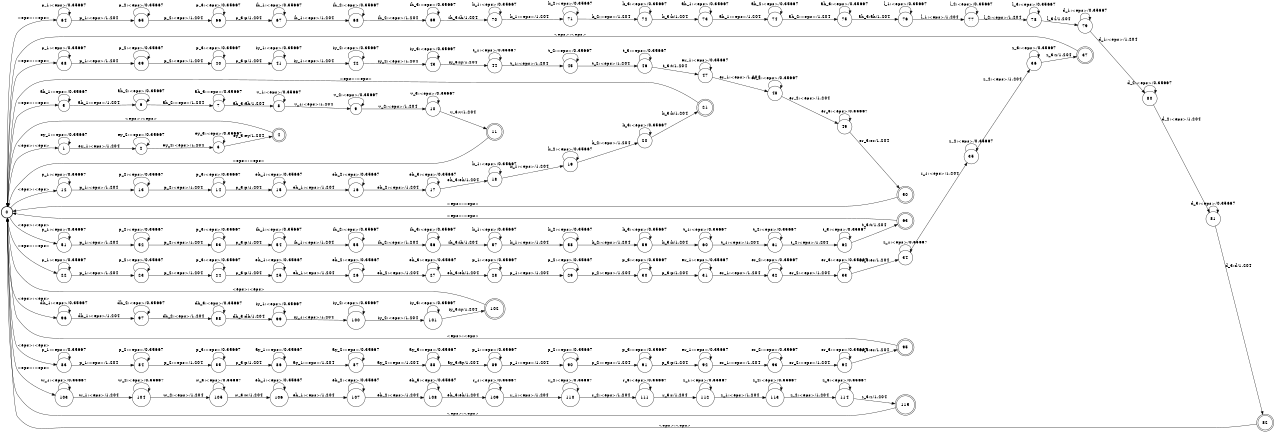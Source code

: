 digraph FST {
rankdir = LR;
size = "8.5,11";
center = 1;
orientation = Portrait;
ranksep = "0.4";
nodesep = "0.25";
0 [label = "0", shape = circle, style = bold, fontsize = 14]
	0 -> 1 [label = "<eps>:<eps>", fontsize = 14];
	0 -> 5 [label = "<eps>:<eps>", fontsize = 14];
	0 -> 12 [label = "<eps>:<eps>", fontsize = 14];
	0 -> 22 [label = "<eps>:<eps>", fontsize = 14];
	0 -> 38 [label = "<eps>:<eps>", fontsize = 14];
	0 -> 51 [label = "<eps>:<eps>", fontsize = 14];
	0 -> 64 [label = "<eps>:<eps>", fontsize = 14];
	0 -> 83 [label = "<eps>:<eps>", fontsize = 14];
	0 -> 96 [label = "<eps>:<eps>", fontsize = 14];
	0 -> 103 [label = "<eps>:<eps>", fontsize = 14];
1 [label = "1", shape = circle, style = solid, fontsize = 14]
	1 -> 1 [label = "ey_1:<eps>/0.35667", fontsize = 14];
	1 -> 2 [label = "ey_1:<eps>/1.204", fontsize = 14];
2 [label = "2", shape = circle, style = solid, fontsize = 14]
	2 -> 2 [label = "ey_2:<eps>/0.35667", fontsize = 14];
	2 -> 3 [label = "ey_2:<eps>/1.204", fontsize = 14];
3 [label = "3", shape = circle, style = solid, fontsize = 14]
	3 -> 3 [label = "ey_3:<eps>/0.35667", fontsize = 14];
	3 -> 4 [label = "ey_3:ey/1.204", fontsize = 14];
4 [label = "4", shape = doublecircle, style = solid, fontsize = 14]
	4 -> 0 [label = "<eps>:<eps>", fontsize = 14];
5 [label = "5", shape = circle, style = solid, fontsize = 14]
	5 -> 5 [label = "ah_1:<eps>/0.35667", fontsize = 14];
	5 -> 6 [label = "ah_1:<eps>/1.204", fontsize = 14];
6 [label = "6", shape = circle, style = solid, fontsize = 14]
	6 -> 6 [label = "ah_2:<eps>/0.35667", fontsize = 14];
	6 -> 7 [label = "ah_2:<eps>/1.204", fontsize = 14];
7 [label = "7", shape = circle, style = solid, fontsize = 14]
	7 -> 7 [label = "ah_3:<eps>/0.35667", fontsize = 14];
	7 -> 8 [label = "ah_3:ah/1.204", fontsize = 14];
8 [label = "8", shape = circle, style = solid, fontsize = 14]
	8 -> 8 [label = "v_1:<eps>/0.35667", fontsize = 14];
	8 -> 9 [label = "v_1:<eps>/1.204", fontsize = 14];
9 [label = "9", shape = circle, style = solid, fontsize = 14]
	9 -> 9 [label = "v_2:<eps>/0.35667", fontsize = 14];
	9 -> 10 [label = "v_2:<eps>/1.204", fontsize = 14];
10 [label = "10", shape = circle, style = solid, fontsize = 14]
	10 -> 10 [label = "v_3:<eps>/0.35667", fontsize = 14];
	10 -> 11 [label = "v_3:v/1.204", fontsize = 14];
11 [label = "11", shape = doublecircle, style = solid, fontsize = 14]
	11 -> 0 [label = "<eps>:<eps>", fontsize = 14];
12 [label = "12", shape = circle, style = solid, fontsize = 14]
	12 -> 12 [label = "p_1:<eps>/0.35667", fontsize = 14];
	12 -> 13 [label = "p_1:<eps>/1.204", fontsize = 14];
13 [label = "13", shape = circle, style = solid, fontsize = 14]
	13 -> 13 [label = "p_2:<eps>/0.35667", fontsize = 14];
	13 -> 14 [label = "p_2:<eps>/1.204", fontsize = 14];
14 [label = "14", shape = circle, style = solid, fontsize = 14]
	14 -> 14 [label = "p_3:<eps>/0.35667", fontsize = 14];
	14 -> 15 [label = "p_3:p/1.204", fontsize = 14];
15 [label = "15", shape = circle, style = solid, fontsize = 14]
	15 -> 15 [label = "eh_1:<eps>/0.35667", fontsize = 14];
	15 -> 16 [label = "eh_1:<eps>/1.204", fontsize = 14];
16 [label = "16", shape = circle, style = solid, fontsize = 14]
	16 -> 16 [label = "eh_2:<eps>/0.35667", fontsize = 14];
	16 -> 17 [label = "eh_2:<eps>/1.204", fontsize = 14];
17 [label = "17", shape = circle, style = solid, fontsize = 14]
	17 -> 17 [label = "eh_3:<eps>/0.35667", fontsize = 14];
	17 -> 18 [label = "eh_3:eh/1.204", fontsize = 14];
18 [label = "18", shape = circle, style = solid, fontsize = 14]
	18 -> 18 [label = "k_1:<eps>/0.35667", fontsize = 14];
	18 -> 19 [label = "k_1:<eps>/1.204", fontsize = 14];
19 [label = "19", shape = circle, style = solid, fontsize = 14]
	19 -> 19 [label = "k_2:<eps>/0.35667", fontsize = 14];
	19 -> 20 [label = "k_2:<eps>/1.204", fontsize = 14];
20 [label = "20", shape = circle, style = solid, fontsize = 14]
	20 -> 20 [label = "k_3:<eps>/0.35667", fontsize = 14];
	20 -> 21 [label = "k_3:k/1.204", fontsize = 14];
21 [label = "21", shape = doublecircle, style = solid, fontsize = 14]
	21 -> 0 [label = "<eps>:<eps>", fontsize = 14];
22 [label = "22", shape = circle, style = solid, fontsize = 14]
	22 -> 22 [label = "p_1:<eps>/0.35667", fontsize = 14];
	22 -> 23 [label = "p_1:<eps>/1.204", fontsize = 14];
23 [label = "23", shape = circle, style = solid, fontsize = 14]
	23 -> 23 [label = "p_2:<eps>/0.35667", fontsize = 14];
	23 -> 24 [label = "p_2:<eps>/1.204", fontsize = 14];
24 [label = "24", shape = circle, style = solid, fontsize = 14]
	24 -> 24 [label = "p_3:<eps>/0.35667", fontsize = 14];
	24 -> 25 [label = "p_3:p/1.204", fontsize = 14];
25 [label = "25", shape = circle, style = solid, fontsize = 14]
	25 -> 25 [label = "eh_1:<eps>/0.35667", fontsize = 14];
	25 -> 26 [label = "eh_1:<eps>/1.204", fontsize = 14];
26 [label = "26", shape = circle, style = solid, fontsize = 14]
	26 -> 26 [label = "eh_2:<eps>/0.35667", fontsize = 14];
	26 -> 27 [label = "eh_2:<eps>/1.204", fontsize = 14];
27 [label = "27", shape = circle, style = solid, fontsize = 14]
	27 -> 27 [label = "eh_3:<eps>/0.35667", fontsize = 14];
	27 -> 28 [label = "eh_3:eh/1.204", fontsize = 14];
28 [label = "28", shape = circle, style = solid, fontsize = 14]
	28 -> 28 [label = "p_1:<eps>/0.35667", fontsize = 14];
	28 -> 29 [label = "p_1:<eps>/1.204", fontsize = 14];
29 [label = "29", shape = circle, style = solid, fontsize = 14]
	29 -> 29 [label = "p_2:<eps>/0.35667", fontsize = 14];
	29 -> 30 [label = "p_2:<eps>/1.204", fontsize = 14];
30 [label = "30", shape = circle, style = solid, fontsize = 14]
	30 -> 30 [label = "p_3:<eps>/0.35667", fontsize = 14];
	30 -> 31 [label = "p_3:p/1.204", fontsize = 14];
31 [label = "31", shape = circle, style = solid, fontsize = 14]
	31 -> 31 [label = "er_1:<eps>/0.35667", fontsize = 14];
	31 -> 32 [label = "er_1:<eps>/1.204", fontsize = 14];
32 [label = "32", shape = circle, style = solid, fontsize = 14]
	32 -> 32 [label = "er_2:<eps>/0.35667", fontsize = 14];
	32 -> 33 [label = "er_2:<eps>/1.204", fontsize = 14];
33 [label = "33", shape = circle, style = solid, fontsize = 14]
	33 -> 33 [label = "er_3:<eps>/0.35667", fontsize = 14];
	33 -> 34 [label = "er_3:er/1.204", fontsize = 14];
34 [label = "34", shape = circle, style = solid, fontsize = 14]
	34 -> 34 [label = "z_1:<eps>/0.35667", fontsize = 14];
	34 -> 35 [label = "z_1:<eps>/1.204", fontsize = 14];
35 [label = "35", shape = circle, style = solid, fontsize = 14]
	35 -> 35 [label = "z_2:<eps>/0.35667", fontsize = 14];
	35 -> 36 [label = "z_2:<eps>/1.204", fontsize = 14];
36 [label = "36", shape = circle, style = solid, fontsize = 14]
	36 -> 36 [label = "z_3:<eps>/0.35667", fontsize = 14];
	36 -> 37 [label = "z_3:z/1.204", fontsize = 14];
37 [label = "37", shape = doublecircle, style = solid, fontsize = 14]
	37 -> 0 [label = "<eps>:<eps>", fontsize = 14];
38 [label = "38", shape = circle, style = solid, fontsize = 14]
	38 -> 38 [label = "p_1:<eps>/0.35667", fontsize = 14];
	38 -> 39 [label = "p_1:<eps>/1.204", fontsize = 14];
39 [label = "39", shape = circle, style = solid, fontsize = 14]
	39 -> 39 [label = "p_2:<eps>/0.35667", fontsize = 14];
	39 -> 40 [label = "p_2:<eps>/1.204", fontsize = 14];
40 [label = "40", shape = circle, style = solid, fontsize = 14]
	40 -> 40 [label = "p_3:<eps>/0.35667", fontsize = 14];
	40 -> 41 [label = "p_3:p/1.204", fontsize = 14];
41 [label = "41", shape = circle, style = solid, fontsize = 14]
	41 -> 41 [label = "iy_1:<eps>/0.35667", fontsize = 14];
	41 -> 42 [label = "iy_1:<eps>/1.204", fontsize = 14];
42 [label = "42", shape = circle, style = solid, fontsize = 14]
	42 -> 42 [label = "iy_2:<eps>/0.35667", fontsize = 14];
	42 -> 43 [label = "iy_2:<eps>/1.204", fontsize = 14];
43 [label = "43", shape = circle, style = solid, fontsize = 14]
	43 -> 43 [label = "iy_3:<eps>/0.35667", fontsize = 14];
	43 -> 44 [label = "iy_3:iy/1.204", fontsize = 14];
44 [label = "44", shape = circle, style = solid, fontsize = 14]
	44 -> 44 [label = "t_1:<eps>/0.35667", fontsize = 14];
	44 -> 45 [label = "t_1:<eps>/1.204", fontsize = 14];
45 [label = "45", shape = circle, style = solid, fontsize = 14]
	45 -> 45 [label = "t_2:<eps>/0.35667", fontsize = 14];
	45 -> 46 [label = "t_2:<eps>/1.204", fontsize = 14];
46 [label = "46", shape = circle, style = solid, fontsize = 14]
	46 -> 46 [label = "t_3:<eps>/0.35667", fontsize = 14];
	46 -> 47 [label = "t_3:t/1.204", fontsize = 14];
47 [label = "47", shape = circle, style = solid, fontsize = 14]
	47 -> 47 [label = "er_1:<eps>/0.35667", fontsize = 14];
	47 -> 48 [label = "er_1:<eps>/1.204", fontsize = 14];
48 [label = "48", shape = circle, style = solid, fontsize = 14]
	48 -> 48 [label = "er_2:<eps>/0.35667", fontsize = 14];
	48 -> 49 [label = "er_2:<eps>/1.204", fontsize = 14];
49 [label = "49", shape = circle, style = solid, fontsize = 14]
	49 -> 49 [label = "er_3:<eps>/0.35667", fontsize = 14];
	49 -> 50 [label = "er_3:er/1.204", fontsize = 14];
50 [label = "50", shape = doublecircle, style = solid, fontsize = 14]
	50 -> 0 [label = "<eps>:<eps>", fontsize = 14];
51 [label = "51", shape = circle, style = solid, fontsize = 14]
	51 -> 51 [label = "p_1:<eps>/0.35667", fontsize = 14];
	51 -> 52 [label = "p_1:<eps>/1.204", fontsize = 14];
52 [label = "52", shape = circle, style = solid, fontsize = 14]
	52 -> 52 [label = "p_2:<eps>/0.35667", fontsize = 14];
	52 -> 53 [label = "p_2:<eps>/1.204", fontsize = 14];
53 [label = "53", shape = circle, style = solid, fontsize = 14]
	53 -> 53 [label = "p_3:<eps>/0.35667", fontsize = 14];
	53 -> 54 [label = "p_3:p/1.204", fontsize = 14];
54 [label = "54", shape = circle, style = solid, fontsize = 14]
	54 -> 54 [label = "ih_1:<eps>/0.35667", fontsize = 14];
	54 -> 55 [label = "ih_1:<eps>/1.204", fontsize = 14];
55 [label = "55", shape = circle, style = solid, fontsize = 14]
	55 -> 55 [label = "ih_2:<eps>/0.35667", fontsize = 14];
	55 -> 56 [label = "ih_2:<eps>/1.204", fontsize = 14];
56 [label = "56", shape = circle, style = solid, fontsize = 14]
	56 -> 56 [label = "ih_3:<eps>/0.35667", fontsize = 14];
	56 -> 57 [label = "ih_3:ih/1.204", fontsize = 14];
57 [label = "57", shape = circle, style = solid, fontsize = 14]
	57 -> 57 [label = "k_1:<eps>/0.35667", fontsize = 14];
	57 -> 58 [label = "k_1:<eps>/1.204", fontsize = 14];
58 [label = "58", shape = circle, style = solid, fontsize = 14]
	58 -> 58 [label = "k_2:<eps>/0.35667", fontsize = 14];
	58 -> 59 [label = "k_2:<eps>/1.204", fontsize = 14];
59 [label = "59", shape = circle, style = solid, fontsize = 14]
	59 -> 59 [label = "k_3:<eps>/0.35667", fontsize = 14];
	59 -> 60 [label = "k_3:k/1.204", fontsize = 14];
60 [label = "60", shape = circle, style = solid, fontsize = 14]
	60 -> 60 [label = "t_1:<eps>/0.35667", fontsize = 14];
	60 -> 61 [label = "t_1:<eps>/1.204", fontsize = 14];
61 [label = "61", shape = circle, style = solid, fontsize = 14]
	61 -> 61 [label = "t_2:<eps>/0.35667", fontsize = 14];
	61 -> 62 [label = "t_2:<eps>/1.204", fontsize = 14];
62 [label = "62", shape = circle, style = solid, fontsize = 14]
	62 -> 62 [label = "t_3:<eps>/0.35667", fontsize = 14];
	62 -> 63 [label = "t_3:t/1.204", fontsize = 14];
63 [label = "63", shape = doublecircle, style = solid, fontsize = 14]
	63 -> 0 [label = "<eps>:<eps>", fontsize = 14];
64 [label = "64", shape = circle, style = solid, fontsize = 14]
	64 -> 64 [label = "p_1:<eps>/0.35667", fontsize = 14];
	64 -> 65 [label = "p_1:<eps>/1.204", fontsize = 14];
65 [label = "65", shape = circle, style = solid, fontsize = 14]
	65 -> 65 [label = "p_2:<eps>/0.35667", fontsize = 14];
	65 -> 66 [label = "p_2:<eps>/1.204", fontsize = 14];
66 [label = "66", shape = circle, style = solid, fontsize = 14]
	66 -> 66 [label = "p_3:<eps>/0.35667", fontsize = 14];
	66 -> 67 [label = "p_3:p/1.204", fontsize = 14];
67 [label = "67", shape = circle, style = solid, fontsize = 14]
	67 -> 67 [label = "ih_1:<eps>/0.35667", fontsize = 14];
	67 -> 68 [label = "ih_1:<eps>/1.204", fontsize = 14];
68 [label = "68", shape = circle, style = solid, fontsize = 14]
	68 -> 68 [label = "ih_2:<eps>/0.35667", fontsize = 14];
	68 -> 69 [label = "ih_2:<eps>/1.204", fontsize = 14];
69 [label = "69", shape = circle, style = solid, fontsize = 14]
	69 -> 69 [label = "ih_3:<eps>/0.35667", fontsize = 14];
	69 -> 70 [label = "ih_3:ih/1.204", fontsize = 14];
70 [label = "70", shape = circle, style = solid, fontsize = 14]
	70 -> 70 [label = "k_1:<eps>/0.35667", fontsize = 14];
	70 -> 71 [label = "k_1:<eps>/1.204", fontsize = 14];
71 [label = "71", shape = circle, style = solid, fontsize = 14]
	71 -> 71 [label = "k_2:<eps>/0.35667", fontsize = 14];
	71 -> 72 [label = "k_2:<eps>/1.204", fontsize = 14];
72 [label = "72", shape = circle, style = solid, fontsize = 14]
	72 -> 72 [label = "k_3:<eps>/0.35667", fontsize = 14];
	72 -> 73 [label = "k_3:k/1.204", fontsize = 14];
73 [label = "73", shape = circle, style = solid, fontsize = 14]
	73 -> 73 [label = "ah_1:<eps>/0.35667", fontsize = 14];
	73 -> 74 [label = "ah_1:<eps>/1.204", fontsize = 14];
74 [label = "74", shape = circle, style = solid, fontsize = 14]
	74 -> 74 [label = "ah_2:<eps>/0.35667", fontsize = 14];
	74 -> 75 [label = "ah_2:<eps>/1.204", fontsize = 14];
75 [label = "75", shape = circle, style = solid, fontsize = 14]
	75 -> 75 [label = "ah_3:<eps>/0.35667", fontsize = 14];
	75 -> 76 [label = "ah_3:ah/1.204", fontsize = 14];
76 [label = "76", shape = circle, style = solid, fontsize = 14]
	76 -> 76 [label = "l_1:<eps>/0.35667", fontsize = 14];
	76 -> 77 [label = "l_1:<eps>/1.204", fontsize = 14];
77 [label = "77", shape = circle, style = solid, fontsize = 14]
	77 -> 77 [label = "l_2:<eps>/0.35667", fontsize = 14];
	77 -> 78 [label = "l_2:<eps>/1.204", fontsize = 14];
78 [label = "78", shape = circle, style = solid, fontsize = 14]
	78 -> 78 [label = "l_3:<eps>/0.35667", fontsize = 14];
	78 -> 79 [label = "l_3:l/1.204", fontsize = 14];
79 [label = "79", shape = circle, style = solid, fontsize = 14]
	79 -> 79 [label = "d_1:<eps>/0.35667", fontsize = 14];
	79 -> 80 [label = "d_1:<eps>/1.204", fontsize = 14];
80 [label = "80", shape = circle, style = solid, fontsize = 14]
	80 -> 80 [label = "d_2:<eps>/0.35667", fontsize = 14];
	80 -> 81 [label = "d_2:<eps>/1.204", fontsize = 14];
81 [label = "81", shape = circle, style = solid, fontsize = 14]
	81 -> 81 [label = "d_3:<eps>/0.35667", fontsize = 14];
	81 -> 82 [label = "d_3:d/1.204", fontsize = 14];
82 [label = "82", shape = doublecircle, style = solid, fontsize = 14]
	82 -> 0 [label = "<eps>:<eps>", fontsize = 14];
83 [label = "83", shape = circle, style = solid, fontsize = 14]
	83 -> 83 [label = "p_1:<eps>/0.35667", fontsize = 14];
	83 -> 84 [label = "p_1:<eps>/1.204", fontsize = 14];
84 [label = "84", shape = circle, style = solid, fontsize = 14]
	84 -> 84 [label = "p_2:<eps>/0.35667", fontsize = 14];
	84 -> 85 [label = "p_2:<eps>/1.204", fontsize = 14];
85 [label = "85", shape = circle, style = solid, fontsize = 14]
	85 -> 85 [label = "p_3:<eps>/0.35667", fontsize = 14];
	85 -> 86 [label = "p_3:p/1.204", fontsize = 14];
86 [label = "86", shape = circle, style = solid, fontsize = 14]
	86 -> 86 [label = "ay_1:<eps>/0.35667", fontsize = 14];
	86 -> 87 [label = "ay_1:<eps>/1.204", fontsize = 14];
87 [label = "87", shape = circle, style = solid, fontsize = 14]
	87 -> 87 [label = "ay_2:<eps>/0.35667", fontsize = 14];
	87 -> 88 [label = "ay_2:<eps>/1.204", fontsize = 14];
88 [label = "88", shape = circle, style = solid, fontsize = 14]
	88 -> 88 [label = "ay_3:<eps>/0.35667", fontsize = 14];
	88 -> 89 [label = "ay_3:ay/1.204", fontsize = 14];
89 [label = "89", shape = circle, style = solid, fontsize = 14]
	89 -> 89 [label = "p_1:<eps>/0.35667", fontsize = 14];
	89 -> 90 [label = "p_1:<eps>/1.204", fontsize = 14];
90 [label = "90", shape = circle, style = solid, fontsize = 14]
	90 -> 90 [label = "p_2:<eps>/0.35667", fontsize = 14];
	90 -> 91 [label = "p_2:<eps>/1.204", fontsize = 14];
91 [label = "91", shape = circle, style = solid, fontsize = 14]
	91 -> 91 [label = "p_3:<eps>/0.35667", fontsize = 14];
	91 -> 92 [label = "p_3:p/1.204", fontsize = 14];
92 [label = "92", shape = circle, style = solid, fontsize = 14]
	92 -> 92 [label = "er_1:<eps>/0.35667", fontsize = 14];
	92 -> 93 [label = "er_1:<eps>/1.204", fontsize = 14];
93 [label = "93", shape = circle, style = solid, fontsize = 14]
	93 -> 93 [label = "er_2:<eps>/0.35667", fontsize = 14];
	93 -> 94 [label = "er_2:<eps>/1.204", fontsize = 14];
94 [label = "94", shape = circle, style = solid, fontsize = 14]
	94 -> 94 [label = "er_3:<eps>/0.35667", fontsize = 14];
	94 -> 95 [label = "er_3:er/1.204", fontsize = 14];
95 [label = "95", shape = doublecircle, style = solid, fontsize = 14]
	95 -> 0 [label = "<eps>:<eps>", fontsize = 14];
96 [label = "96", shape = circle, style = solid, fontsize = 14]
	96 -> 96 [label = "dh_1:<eps>/0.35667", fontsize = 14];
	96 -> 97 [label = "dh_1:<eps>/1.204", fontsize = 14];
97 [label = "97", shape = circle, style = solid, fontsize = 14]
	97 -> 97 [label = "dh_2:<eps>/0.35667", fontsize = 14];
	97 -> 98 [label = "dh_2:<eps>/1.204", fontsize = 14];
98 [label = "98", shape = circle, style = solid, fontsize = 14]
	98 -> 98 [label = "dh_3:<eps>/0.35667", fontsize = 14];
	98 -> 99 [label = "dh_3:dh/1.204", fontsize = 14];
99 [label = "99", shape = circle, style = solid, fontsize = 14]
	99 -> 99 [label = "iy_1:<eps>/0.35667", fontsize = 14];
	99 -> 100 [label = "iy_1:<eps>/1.204", fontsize = 14];
100 [label = "100", shape = circle, style = solid, fontsize = 14]
	100 -> 100 [label = "iy_2:<eps>/0.35667", fontsize = 14];
	100 -> 101 [label = "iy_2:<eps>/1.204", fontsize = 14];
101 [label = "101", shape = circle, style = solid, fontsize = 14]
	101 -> 101 [label = "iy_3:<eps>/0.35667", fontsize = 14];
	101 -> 102 [label = "iy_3:iy/1.204", fontsize = 14];
102 [label = "102", shape = doublecircle, style = solid, fontsize = 14]
	102 -> 0 [label = "<eps>:<eps>", fontsize = 14];
103 [label = "103", shape = circle, style = solid, fontsize = 14]
	103 -> 103 [label = "w_1:<eps>/0.35667", fontsize = 14];
	103 -> 104 [label = "w_1:<eps>/1.204", fontsize = 14];
104 [label = "104", shape = circle, style = solid, fontsize = 14]
	104 -> 104 [label = "w_2:<eps>/0.35667", fontsize = 14];
	104 -> 105 [label = "w_2:<eps>/1.204", fontsize = 14];
105 [label = "105", shape = circle, style = solid, fontsize = 14]
	105 -> 105 [label = "w_3:<eps>/0.35667", fontsize = 14];
	105 -> 106 [label = "w_3:w/1.204", fontsize = 14];
106 [label = "106", shape = circle, style = solid, fontsize = 14]
	106 -> 106 [label = "eh_1:<eps>/0.35667", fontsize = 14];
	106 -> 107 [label = "eh_1:<eps>/1.204", fontsize = 14];
107 [label = "107", shape = circle, style = solid, fontsize = 14]
	107 -> 107 [label = "eh_2:<eps>/0.35667", fontsize = 14];
	107 -> 108 [label = "eh_2:<eps>/1.204", fontsize = 14];
108 [label = "108", shape = circle, style = solid, fontsize = 14]
	108 -> 108 [label = "eh_3:<eps>/0.35667", fontsize = 14];
	108 -> 109 [label = "eh_3:eh/1.204", fontsize = 14];
109 [label = "109", shape = circle, style = solid, fontsize = 14]
	109 -> 109 [label = "r_1:<eps>/0.35667", fontsize = 14];
	109 -> 110 [label = "r_1:<eps>/1.204", fontsize = 14];
110 [label = "110", shape = circle, style = solid, fontsize = 14]
	110 -> 110 [label = "r_2:<eps>/0.35667", fontsize = 14];
	110 -> 111 [label = "r_2:<eps>/1.204", fontsize = 14];
111 [label = "111", shape = circle, style = solid, fontsize = 14]
	111 -> 111 [label = "r_3:<eps>/0.35667", fontsize = 14];
	111 -> 112 [label = "r_3:r/1.204", fontsize = 14];
112 [label = "112", shape = circle, style = solid, fontsize = 14]
	112 -> 112 [label = "z_1:<eps>/0.35667", fontsize = 14];
	112 -> 113 [label = "z_1:<eps>/1.204", fontsize = 14];
113 [label = "113", shape = circle, style = solid, fontsize = 14]
	113 -> 113 [label = "z_2:<eps>/0.35667", fontsize = 14];
	113 -> 114 [label = "z_2:<eps>/1.204", fontsize = 14];
114 [label = "114", shape = circle, style = solid, fontsize = 14]
	114 -> 114 [label = "z_3:<eps>/0.35667", fontsize = 14];
	114 -> 115 [label = "z_3:z/1.204", fontsize = 14];
115 [label = "115", shape = doublecircle, style = solid, fontsize = 14]
	115 -> 0 [label = "<eps>:<eps>", fontsize = 14];
}
